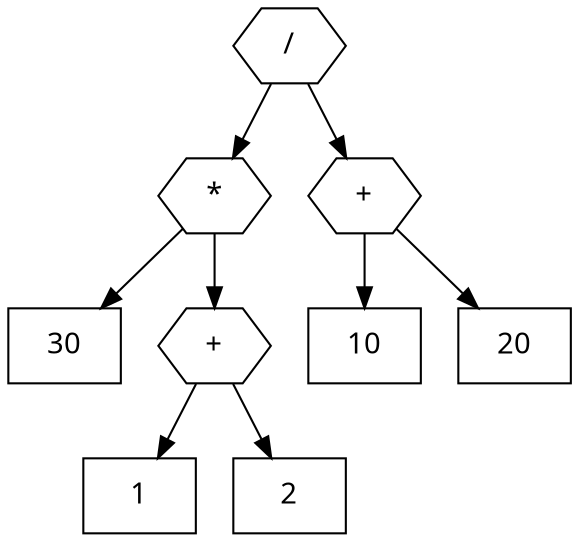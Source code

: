 digraph arithmetic_tree{
    node [fontname = "Cascadia Code Regular"];

    1 [label="/",shape = "hexagon"]
    2 [label="*",shape = "hexagon"]
    1 -> 2
    3 [label="30",shape="box"]
    2 -> 3
    4 [label="+",shape = "hexagon"]
    2 -> 4
    5 [label="1",shape="box"]
    4 -> 5
    6 [label="2",shape="box"]
    4 -> 6
    7 [label="+",shape = "hexagon"]
    1 -> 7
    8 [label="10",shape="box"]
    7 -> 8
    9 [label="20",shape="box"]
    7 -> 9
}